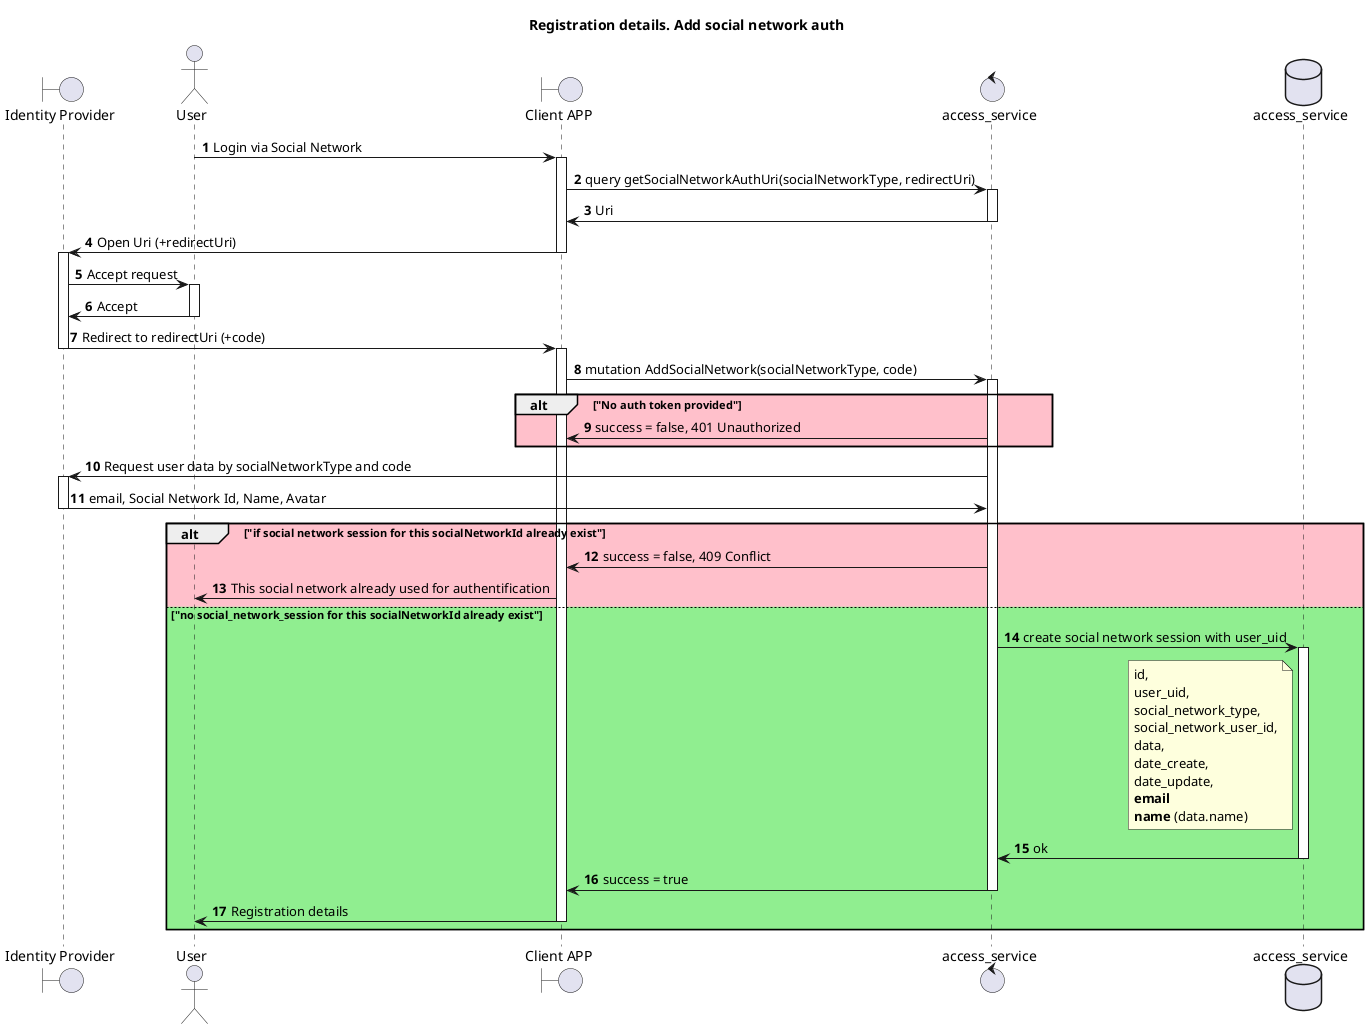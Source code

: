 @startuml

title "Registration details. Add social network auth"
boundary "Identity Provider" as SN
actor User as U
boundary "Client APP" as GUI
control "access_service" as AC
database "access_service" as DB

autonumber

U-> GUI: Login via Social Network
activate GUI
GUI -> AC: query getSocialNetworkAuthUri(socialNetworkType, redirectUri)
activate AC
AC -> GUI: Uri
deactivate AC
GUI -> SN: Open Uri (+redirectUri)
deactivate GUI
activate SN
SN -> U: Accept request
activate U
U -> SN: Accept
deactivate U
SN -> GUI: Redirect to redirectUri (+code)
deactivate SN
activate GUI
GUI -> AC: mutation AddSocialNetwork(socialNetworkType, code)
alt #Pink "No auth token provided"
activate AC
AC -> GUI: success = false, 401 Unauthorized
end alt
AC -> SN: Request user data by socialNetworkType and code
activate SN
SN -> AC: email, Social Network Id, Name, Avatar
deactivate SN
alt #Pink "if social network session for this socialNetworkId already exist"
AC -> GUI: success = false, 409 Conflict
GUI -> U: This social network already used for authentification
else #LightGreen "no social_network_session for this socialNetworkId already exist"


AC -> DB: create social network session with user_uid
activate DB

note left DB
id,
user_uid,
social_network_type,
social_network_user_id,
data,
date_create,
date_update,
**email**
**name** (data.name)
end note

DB -> AC: ok
deactivate DB


AC -> GUI: success = true
deactivate AC
GUI -> U: Registration details
deactivate GUI
end

@enduml
